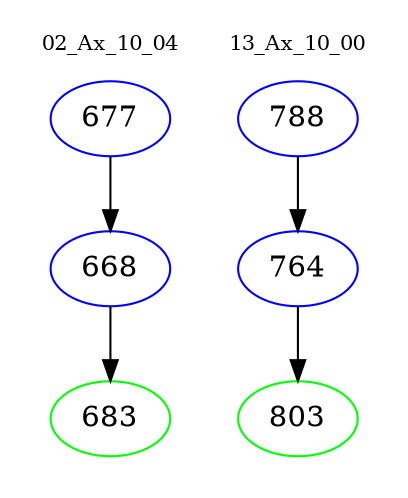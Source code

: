 digraph{
subgraph cluster_0 {
color = white
label = "02_Ax_10_04";
fontsize=10;
T0_677 [label="677", color="blue"]
T0_677 -> T0_668 [color="black"]
T0_668 [label="668", color="blue"]
T0_668 -> T0_683 [color="black"]
T0_683 [label="683", color="green"]
}
subgraph cluster_1 {
color = white
label = "13_Ax_10_00";
fontsize=10;
T1_788 [label="788", color="blue"]
T1_788 -> T1_764 [color="black"]
T1_764 [label="764", color="blue"]
T1_764 -> T1_803 [color="black"]
T1_803 [label="803", color="green"]
}
}
